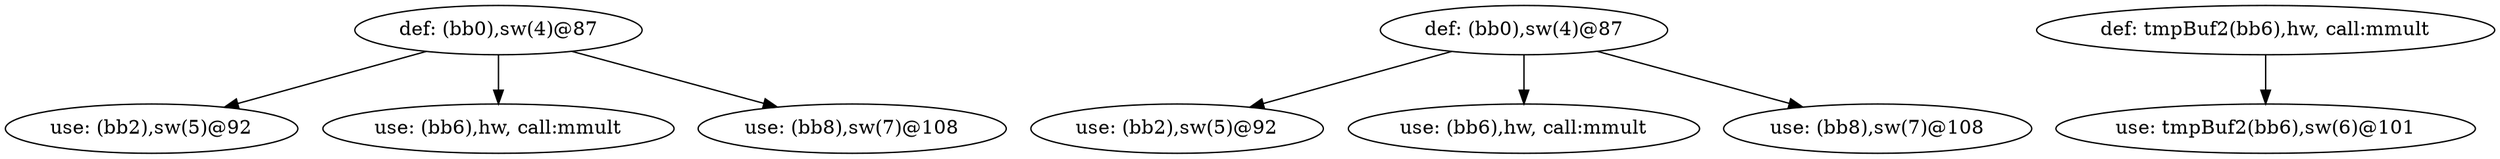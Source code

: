digraph defuse_graph {
v0 [label = "def: (bb0),sw(4)@87"];
v1 [label = "def: (bb0),sw(4)@87"];
v2 [label = "use: (bb2),sw(5)@92"];
v3 [label = "use: (bb2),sw(5)@92"];
v4 [label = "use: (bb6),hw, call:mmult"];
v5 [label = "use: (bb6),hw, call:mmult"];
v6 [label = "def: tmpBuf2(bb6),hw, call:mmult"];
v7 [label = "use: tmpBuf2(bb6),sw(6)@101"];
v8 [label = "use: (bb8),sw(7)@108"];
v9 [label = "use: (bb8),sw(7)@108"];
v6 -> v7;
v1 -> v3;
v0 -> v2;
v1 -> v5;
v0 -> v4;
v1 -> v9;
v0 -> v8;
}

